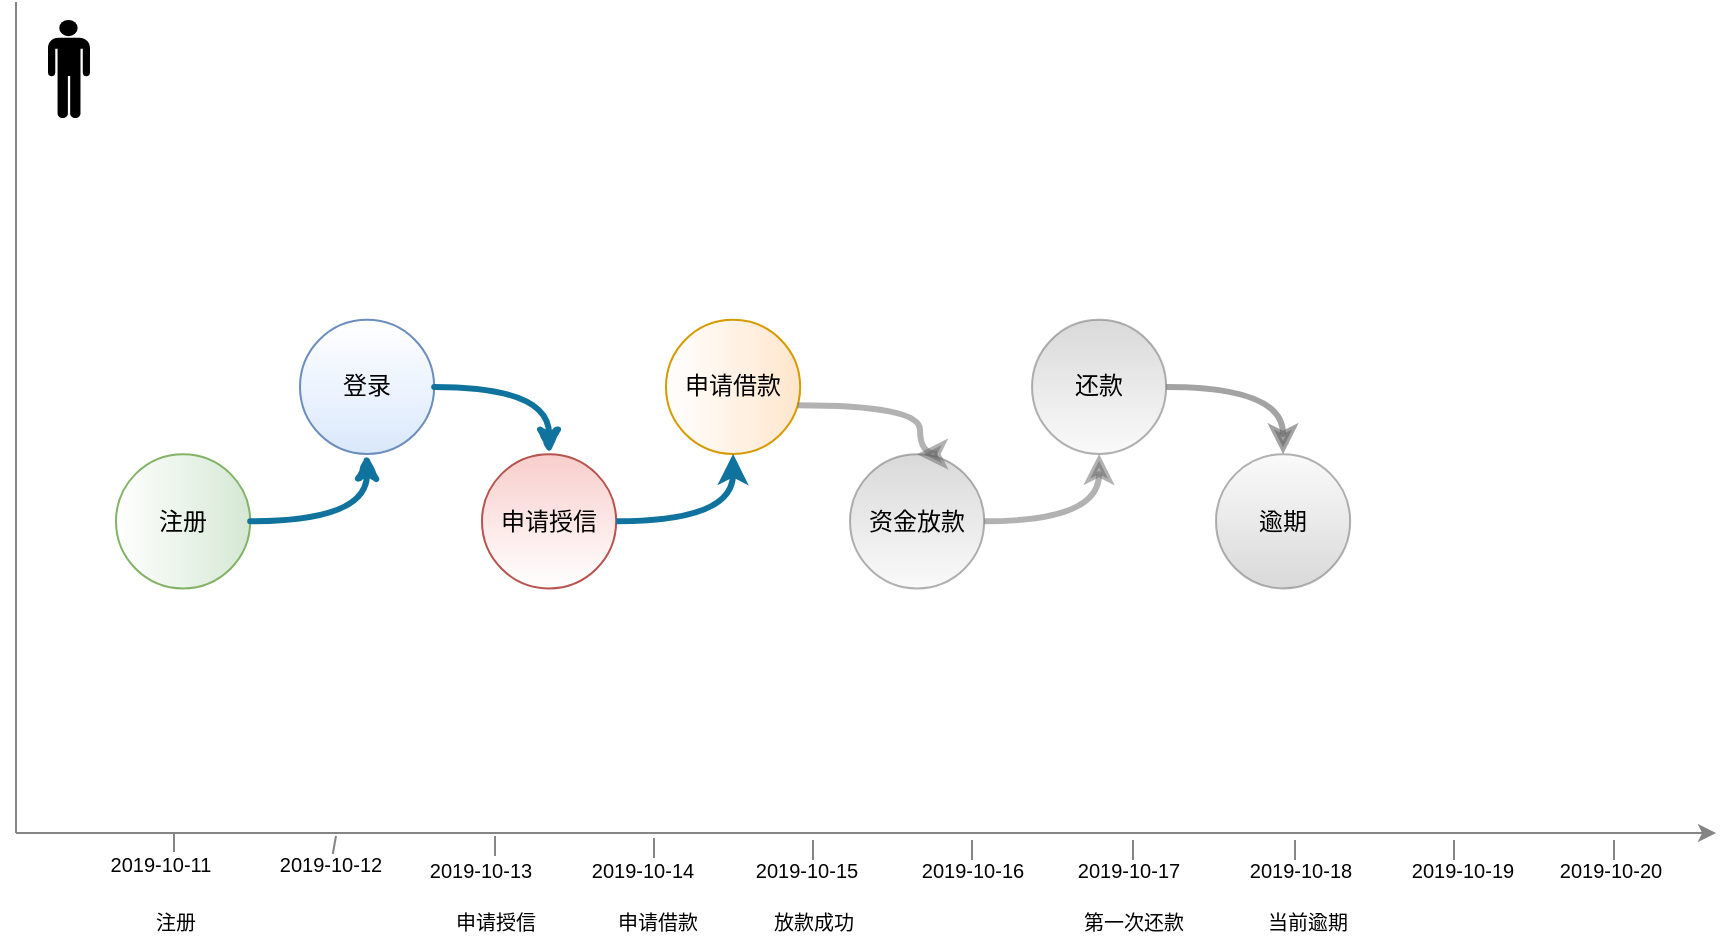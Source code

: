 <mxfile version="12.1.7" type="github" pages="1">
  <diagram id="NL3Gt1PZ4-QvTYmWhQju" name="第 1 页">
    <mxGraphModel dx="809" dy="482" grid="1" gridSize="10" guides="1" tooltips="1" connect="1" arrows="1" fold="1" page="1" pageScale="1" pageWidth="1600" pageHeight="900" math="0" shadow="0">
      <root>
        <mxCell id="0"/>
        <mxCell id="1" parent="0"/>
        <mxCell id="p2iApNeuUnW86oLl-AI1-78" value="" style="endArrow=classic;html=1;strokeColor=#858585;" parent="1" edge="1">
          <mxGeometry width="50" height="50" relative="1" as="geometry">
            <mxPoint x="321" y="515.556" as="sourcePoint"/>
            <mxPoint x="1171" y="515.556" as="targetPoint"/>
          </mxGeometry>
        </mxCell>
        <mxCell id="p2iApNeuUnW86oLl-AI1-79" value="" style="endArrow=none;html=1;strokeColor=#858585;endFill=0;" parent="1" edge="1">
          <mxGeometry width="50" height="50" relative="1" as="geometry">
            <mxPoint x="321" y="515.556" as="sourcePoint"/>
            <mxPoint x="321" y="100" as="targetPoint"/>
          </mxGeometry>
        </mxCell>
        <mxCell id="p2iApNeuUnW86oLl-AI1-81" value="注册" style="ellipse;whiteSpace=wrap;html=1;aspect=fixed;fillColor=#d5e8d4;strokeColor=#82b366;gradientColor=#ffffff;gradientDirection=west;" parent="1" vertex="1">
          <mxGeometry x="371" y="326.111" width="67.083" height="67.083" as="geometry"/>
        </mxCell>
        <mxCell id="p2iApNeuUnW86oLl-AI1-84" value="登录" style="ellipse;whiteSpace=wrap;html=1;aspect=fixed;fillColor=#dae8fc;strokeColor=#6c8ebf;gradientColor=#ffffff;gradientDirection=north;" parent="1" vertex="1">
          <mxGeometry x="463" y="258.889" width="67.083" height="67.083" as="geometry"/>
        </mxCell>
        <mxCell id="p2iApNeuUnW86oLl-AI1-85" style="edgeStyle=orthogonalEdgeStyle;curved=1;rounded=0;orthogonalLoop=1;jettySize=auto;html=1;entryX=0.5;entryY=1;entryDx=0;entryDy=0;endArrow=classic;endFill=1;strokeColor=#10739e;fontColor=#858585;comic=1;targetPerimeterSpacing=0;strokeWidth=3;fillColor=#b1ddf0;" parent="1" source="p2iApNeuUnW86oLl-AI1-81" target="p2iApNeuUnW86oLl-AI1-84" edge="1">
          <mxGeometry relative="1" as="geometry"/>
        </mxCell>
        <mxCell id="p2iApNeuUnW86oLl-AI1-86" value="申请授信" style="ellipse;whiteSpace=wrap;html=1;aspect=fixed;fillColor=#f8cecc;strokeColor=#b85450;gradientColor=#ffffff;" parent="1" vertex="1">
          <mxGeometry x="554" y="326.111" width="67.083" height="67.083" as="geometry"/>
        </mxCell>
        <mxCell id="p2iApNeuUnW86oLl-AI1-87" style="edgeStyle=orthogonalEdgeStyle;curved=1;rounded=0;orthogonalLoop=1;jettySize=auto;html=1;entryX=0.5;entryY=0;entryDx=0;entryDy=0;endArrow=classic;endFill=1;strokeColor=#10739e;fontColor=#858585;comic=1;strokeWidth=3;fillColor=#b1ddf0;targetPerimeterSpacing=0;" parent="1" source="p2iApNeuUnW86oLl-AI1-84" target="p2iApNeuUnW86oLl-AI1-86" edge="1">
          <mxGeometry relative="1" as="geometry"/>
        </mxCell>
        <mxCell id="p2iApNeuUnW86oLl-AI1-90" value="申请借款" style="ellipse;whiteSpace=wrap;html=1;aspect=fixed;fillColor=#ffe6cc;strokeColor=#d79b00;gradientColor=#ffffff;gradientDirection=west;" parent="1" vertex="1">
          <mxGeometry x="646" y="258.889" width="67.083" height="67.083" as="geometry"/>
        </mxCell>
        <mxCell id="p2iApNeuUnW86oLl-AI1-91" style="edgeStyle=orthogonalEdgeStyle;curved=1;rounded=0;orthogonalLoop=1;jettySize=auto;html=1;entryX=0.5;entryY=1;entryDx=0;entryDy=0;endArrow=classic;endFill=1;strokeColor=#10739e;fontColor=#858585;strokeWidth=3;fillColor=#b1ddf0;targetPerimeterSpacing=0;" parent="1" source="p2iApNeuUnW86oLl-AI1-86" target="p2iApNeuUnW86oLl-AI1-90" edge="1">
          <mxGeometry relative="1" as="geometry"/>
        </mxCell>
        <mxCell id="p2iApNeuUnW86oLl-AI1-94" value="资金放款" style="ellipse;whiteSpace=wrap;html=1;aspect=fixed;fillColor=#f5f5f5;strokeColor=#666666;gradientDirection=north;gradientColor=#b3b3b3;opacity=50;" parent="1" vertex="1">
          <mxGeometry x="738" y="326.111" width="67.083" height="67.083" as="geometry"/>
        </mxCell>
        <mxCell id="p2iApNeuUnW86oLl-AI1-95" style="edgeStyle=orthogonalEdgeStyle;curved=1;rounded=0;orthogonalLoop=1;jettySize=auto;html=1;entryX=0.5;entryY=0;entryDx=0;entryDy=0;endArrow=classic;endFill=1;strokeColor=#666666;fontColor=#858585;strokeWidth=3;fillColor=#f5f5f5;targetPerimeterSpacing=0;opacity=50;gradientColor=#b3b3b3;" parent="1" source="p2iApNeuUnW86oLl-AI1-90" target="p2iApNeuUnW86oLl-AI1-94" edge="1">
          <mxGeometry relative="1" as="geometry">
            <Array as="points">
              <mxPoint x="773" y="301.667"/>
            </Array>
          </mxGeometry>
        </mxCell>
        <mxCell id="p2iApNeuUnW86oLl-AI1-98" value="还款" style="ellipse;whiteSpace=wrap;html=1;aspect=fixed;fillColor=#f5f5f5;strokeColor=#666666;gradientDirection=north;gradientColor=#b3b3b3;opacity=50;" parent="1" vertex="1">
          <mxGeometry x="829" y="258.889" width="67.083" height="67.083" as="geometry"/>
        </mxCell>
        <mxCell id="p2iApNeuUnW86oLl-AI1-99" style="edgeStyle=orthogonalEdgeStyle;curved=1;rounded=0;orthogonalLoop=1;jettySize=auto;html=1;exitX=1;exitY=0.5;exitDx=0;exitDy=0;entryX=0.5;entryY=1;entryDx=0;entryDy=0;endArrow=classic;endFill=1;strokeColor=#666666;fontColor=#858585;strokeWidth=3;fillColor=#f5f5f5;targetPerimeterSpacing=0;gradientColor=#b3b3b3;opacity=50;" parent="1" source="p2iApNeuUnW86oLl-AI1-94" target="p2iApNeuUnW86oLl-AI1-98" edge="1">
          <mxGeometry relative="1" as="geometry"/>
        </mxCell>
        <mxCell id="p2iApNeuUnW86oLl-AI1-102" value="逾期" style="ellipse;whiteSpace=wrap;html=1;aspect=fixed;fillColor=#f5f5f5;strokeColor=#666666;gradientDirection=south;gradientColor=#b3b3b3;opacity=50;" parent="1" vertex="1">
          <mxGeometry x="921" y="326.111" width="67.083" height="67.083" as="geometry"/>
        </mxCell>
        <mxCell id="p2iApNeuUnW86oLl-AI1-103" style="edgeStyle=orthogonalEdgeStyle;curved=1;rounded=0;orthogonalLoop=1;jettySize=auto;html=1;entryX=0.5;entryY=0;entryDx=0;entryDy=0;endArrow=classic;endFill=1;strokeColor=#666666;fontColor=#858585;strokeWidth=3;fillColor=#f5f5f5;targetPerimeterSpacing=0;gradientColor=#b3b3b3;opacity=60;" parent="1" source="p2iApNeuUnW86oLl-AI1-98" target="p2iApNeuUnW86oLl-AI1-102" edge="1">
          <mxGeometry relative="1" as="geometry"/>
        </mxCell>
        <mxCell id="p2iApNeuUnW86oLl-AI1-152" value="" style="endArrow=none;html=1;strokeColor=#858585;endFill=0;" parent="1" edge="1">
          <mxGeometry width="50" height="50" relative="1" as="geometry">
            <mxPoint x="400" y="525" as="sourcePoint"/>
            <mxPoint x="400" y="515" as="targetPoint"/>
          </mxGeometry>
        </mxCell>
        <mxCell id="p2iApNeuUnW86oLl-AI1-153" value="" style="endArrow=none;html=1;strokeColor=#858585;endFill=0;" parent="1" source="p2iApNeuUnW86oLl-AI1-180" edge="1">
          <mxGeometry width="50" height="50" relative="1" as="geometry">
            <mxPoint x="481" y="527" as="sourcePoint"/>
            <mxPoint x="481" y="517" as="targetPoint"/>
          </mxGeometry>
        </mxCell>
        <mxCell id="p2iApNeuUnW86oLl-AI1-154" value="" style="endArrow=none;html=1;strokeColor=#858585;endFill=0;" parent="1" edge="1">
          <mxGeometry width="50" height="50" relative="1" as="geometry">
            <mxPoint x="560.5" y="527" as="sourcePoint"/>
            <mxPoint x="560.5" y="517" as="targetPoint"/>
          </mxGeometry>
        </mxCell>
        <mxCell id="p2iApNeuUnW86oLl-AI1-155" value="" style="endArrow=none;html=1;strokeColor=#858585;endFill=0;" parent="1" edge="1">
          <mxGeometry width="50" height="50" relative="1" as="geometry">
            <mxPoint x="640" y="528" as="sourcePoint"/>
            <mxPoint x="640" y="518" as="targetPoint"/>
          </mxGeometry>
        </mxCell>
        <mxCell id="p2iApNeuUnW86oLl-AI1-156" value="" style="endArrow=none;html=1;strokeColor=#858585;endFill=0;" parent="1" edge="1">
          <mxGeometry width="50" height="50" relative="1" as="geometry">
            <mxPoint x="719.5" y="529" as="sourcePoint"/>
            <mxPoint x="719.5" y="519" as="targetPoint"/>
          </mxGeometry>
        </mxCell>
        <mxCell id="p2iApNeuUnW86oLl-AI1-157" value="" style="endArrow=none;html=1;strokeColor=#858585;endFill=0;" parent="1" edge="1">
          <mxGeometry width="50" height="50" relative="1" as="geometry">
            <mxPoint x="799" y="529" as="sourcePoint"/>
            <mxPoint x="799" y="519" as="targetPoint"/>
          </mxGeometry>
        </mxCell>
        <mxCell id="p2iApNeuUnW86oLl-AI1-158" value="" style="endArrow=none;html=1;strokeColor=#858585;endFill=0;" parent="1" edge="1">
          <mxGeometry width="50" height="50" relative="1" as="geometry">
            <mxPoint x="879.5" y="529" as="sourcePoint"/>
            <mxPoint x="879.5" y="519" as="targetPoint"/>
          </mxGeometry>
        </mxCell>
        <mxCell id="p2iApNeuUnW86oLl-AI1-159" value="" style="endArrow=none;html=1;strokeColor=#858585;endFill=0;" parent="1" edge="1">
          <mxGeometry width="50" height="50" relative="1" as="geometry">
            <mxPoint x="960.5" y="529" as="sourcePoint"/>
            <mxPoint x="960.5" y="519" as="targetPoint"/>
          </mxGeometry>
        </mxCell>
        <mxCell id="p2iApNeuUnW86oLl-AI1-160" value="" style="endArrow=none;html=1;strokeColor=#858585;endFill=0;" parent="1" edge="1">
          <mxGeometry width="50" height="50" relative="1" as="geometry">
            <mxPoint x="1040" y="529" as="sourcePoint"/>
            <mxPoint x="1040" y="519" as="targetPoint"/>
          </mxGeometry>
        </mxCell>
        <mxCell id="p2iApNeuUnW86oLl-AI1-161" value="" style="endArrow=none;html=1;strokeColor=#858585;endFill=0;" parent="1" edge="1">
          <mxGeometry width="50" height="50" relative="1" as="geometry">
            <mxPoint x="1120" y="529" as="sourcePoint"/>
            <mxPoint x="1120" y="519" as="targetPoint"/>
          </mxGeometry>
        </mxCell>
        <mxCell id="p2iApNeuUnW86oLl-AI1-169" value="2019-10-20" style="text;html=1;strokeColor=none;fillColor=none;align=center;verticalAlign=middle;whiteSpace=wrap;rounded=0;fontSize=10;" parent="1" vertex="1">
          <mxGeometry x="1083" y="529" width="71" height="10" as="geometry"/>
        </mxCell>
        <mxCell id="p2iApNeuUnW86oLl-AI1-176" value="2019-10-19" style="text;html=1;strokeColor=none;fillColor=none;align=center;verticalAlign=middle;whiteSpace=wrap;rounded=0;fontSize=10;" parent="1" vertex="1">
          <mxGeometry x="1008.5" y="529" width="71" height="10" as="geometry"/>
        </mxCell>
        <mxCell id="p2iApNeuUnW86oLl-AI1-175" value="2019-10-18" style="text;html=1;strokeColor=none;fillColor=none;align=center;verticalAlign=middle;whiteSpace=wrap;rounded=0;fontSize=10;" parent="1" vertex="1">
          <mxGeometry x="928" y="529" width="71" height="10" as="geometry"/>
        </mxCell>
        <mxCell id="p2iApNeuUnW86oLl-AI1-174" value="2019-10-17" style="text;html=1;strokeColor=none;fillColor=none;align=center;verticalAlign=middle;whiteSpace=wrap;rounded=0;fontSize=10;" parent="1" vertex="1">
          <mxGeometry x="841.5" y="529" width="71" height="10" as="geometry"/>
        </mxCell>
        <mxCell id="p2iApNeuUnW86oLl-AI1-173" value="2019-10-16" style="text;html=1;strokeColor=none;fillColor=none;align=center;verticalAlign=middle;whiteSpace=wrap;rounded=0;fontSize=10;" parent="1" vertex="1">
          <mxGeometry x="764" y="529" width="71" height="10" as="geometry"/>
        </mxCell>
        <mxCell id="p2iApNeuUnW86oLl-AI1-172" value="2019-10-15" style="text;html=1;strokeColor=none;fillColor=none;align=center;verticalAlign=middle;whiteSpace=wrap;rounded=0;fontSize=10;" parent="1" vertex="1">
          <mxGeometry x="680.5" y="529" width="71" height="10" as="geometry"/>
        </mxCell>
        <mxCell id="p2iApNeuUnW86oLl-AI1-171" value="2019-10-14" style="text;html=1;strokeColor=none;fillColor=none;align=center;verticalAlign=middle;whiteSpace=wrap;rounded=0;fontSize=10;" parent="1" vertex="1">
          <mxGeometry x="599" y="529" width="71" height="10" as="geometry"/>
        </mxCell>
        <mxCell id="p2iApNeuUnW86oLl-AI1-170" value="2019-10-13" style="text;html=1;strokeColor=none;fillColor=none;align=center;verticalAlign=middle;whiteSpace=wrap;rounded=0;fontSize=10;" parent="1" vertex="1">
          <mxGeometry x="518" y="529" width="71" height="10" as="geometry"/>
        </mxCell>
        <mxCell id="p2iApNeuUnW86oLl-AI1-180" value="2019-10-12" style="text;html=1;strokeColor=none;fillColor=none;align=center;verticalAlign=middle;whiteSpace=wrap;rounded=0;fontSize=10;" parent="1" vertex="1">
          <mxGeometry x="443" y="526" width="71" height="10" as="geometry"/>
        </mxCell>
        <mxCell id="p2iApNeuUnW86oLl-AI1-182" value="2019-10-11" style="text;html=1;strokeColor=none;fillColor=none;align=center;verticalAlign=middle;whiteSpace=wrap;rounded=0;fontSize=10;" parent="1" vertex="1">
          <mxGeometry x="358" y="526" width="71" height="10" as="geometry"/>
        </mxCell>
        <mxCell id="p2iApNeuUnW86oLl-AI1-185" value="注册" style="text;html=1;strokeColor=none;fillColor=none;align=center;verticalAlign=middle;whiteSpace=wrap;rounded=0;fontSize=10;" parent="1" vertex="1">
          <mxGeometry x="381" y="550" width="40" height="20" as="geometry"/>
        </mxCell>
        <mxCell id="p2iApNeuUnW86oLl-AI1-187" value="申请授信" style="text;html=1;strokeColor=none;fillColor=none;align=center;verticalAlign=middle;whiteSpace=wrap;rounded=0;fontSize=10;" parent="1" vertex="1">
          <mxGeometry x="533" y="550" width="56" height="20" as="geometry"/>
        </mxCell>
        <mxCell id="p2iApNeuUnW86oLl-AI1-286" value="申请借款" style="text;html=1;strokeColor=none;fillColor=none;align=center;verticalAlign=middle;whiteSpace=wrap;rounded=0;fontSize=10;" parent="1" vertex="1">
          <mxGeometry x="614" y="550" width="56" height="20" as="geometry"/>
        </mxCell>
        <mxCell id="p2iApNeuUnW86oLl-AI1-288" value="放款成功" style="text;html=1;strokeColor=none;fillColor=none;align=center;verticalAlign=middle;whiteSpace=wrap;rounded=0;fontSize=10;" parent="1" vertex="1">
          <mxGeometry x="691.5" y="550" width="56" height="20" as="geometry"/>
        </mxCell>
        <mxCell id="p2iApNeuUnW86oLl-AI1-290" value="第一次还款" style="text;html=1;strokeColor=none;fillColor=none;align=center;verticalAlign=middle;whiteSpace=wrap;rounded=0;fontSize=10;" parent="1" vertex="1">
          <mxGeometry x="852" y="550" width="56" height="20" as="geometry"/>
        </mxCell>
        <mxCell id="p2iApNeuUnW86oLl-AI1-294" value="当前逾期" style="text;html=1;strokeColor=none;fillColor=none;align=center;verticalAlign=middle;whiteSpace=wrap;rounded=0;fontSize=10;" parent="1" vertex="1">
          <mxGeometry x="938.5" y="550" width="56" height="20" as="geometry"/>
        </mxCell>
        <mxCell id="p2iApNeuUnW86oLl-AI1-300" value="" style="shape=mxgraph.signs.people.man_1;html=1;pointerEvents=1;fillColor=#000000;strokeColor=none;verticalLabelPosition=bottom;verticalAlign=top;align=center;fontSize=16;" parent="1" vertex="1">
          <mxGeometry x="337" y="109" width="21" height="49" as="geometry"/>
        </mxCell>
      </root>
    </mxGraphModel>
  </diagram>
</mxfile>
